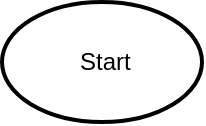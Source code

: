 <mxfile>
    <diagram id="ZgNKYrZC1g3CxsVy50jT" name="Страница 1">
        <mxGraphModel dx="816" dy="353" grid="1" gridSize="10" guides="1" tooltips="1" connect="1" arrows="1" fold="1" page="1" pageScale="1" pageWidth="827" pageHeight="1169" math="0" shadow="0">
            <root>
                <mxCell id="0"/>
                <mxCell id="1" parent="0"/>
                <mxCell id="2" value="&amp;nbsp;Start" style="strokeWidth=2;html=1;shape=mxgraph.flowchart.start_1;whiteSpace=wrap;" vertex="1" parent="1">
                    <mxGeometry x="100" y="40" width="100" height="60" as="geometry"/>
                </mxCell>
            </root>
        </mxGraphModel>
    </diagram>
</mxfile>